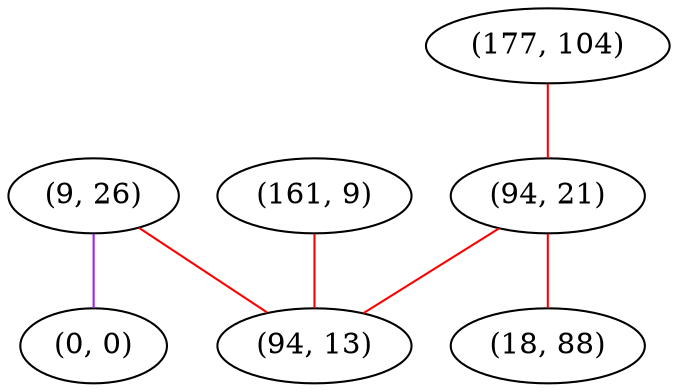graph "" {
"(9, 26)";
"(177, 104)";
"(0, 0)";
"(94, 21)";
"(18, 88)";
"(161, 9)";
"(94, 13)";
"(9, 26)" -- "(0, 0)"  [color=purple, key=0, weight=4];
"(9, 26)" -- "(94, 13)"  [color=red, key=0, weight=1];
"(177, 104)" -- "(94, 21)"  [color=red, key=0, weight=1];
"(94, 21)" -- "(18, 88)"  [color=red, key=0, weight=1];
"(94, 21)" -- "(94, 13)"  [color=red, key=0, weight=1];
"(161, 9)" -- "(94, 13)"  [color=red, key=0, weight=1];
}
